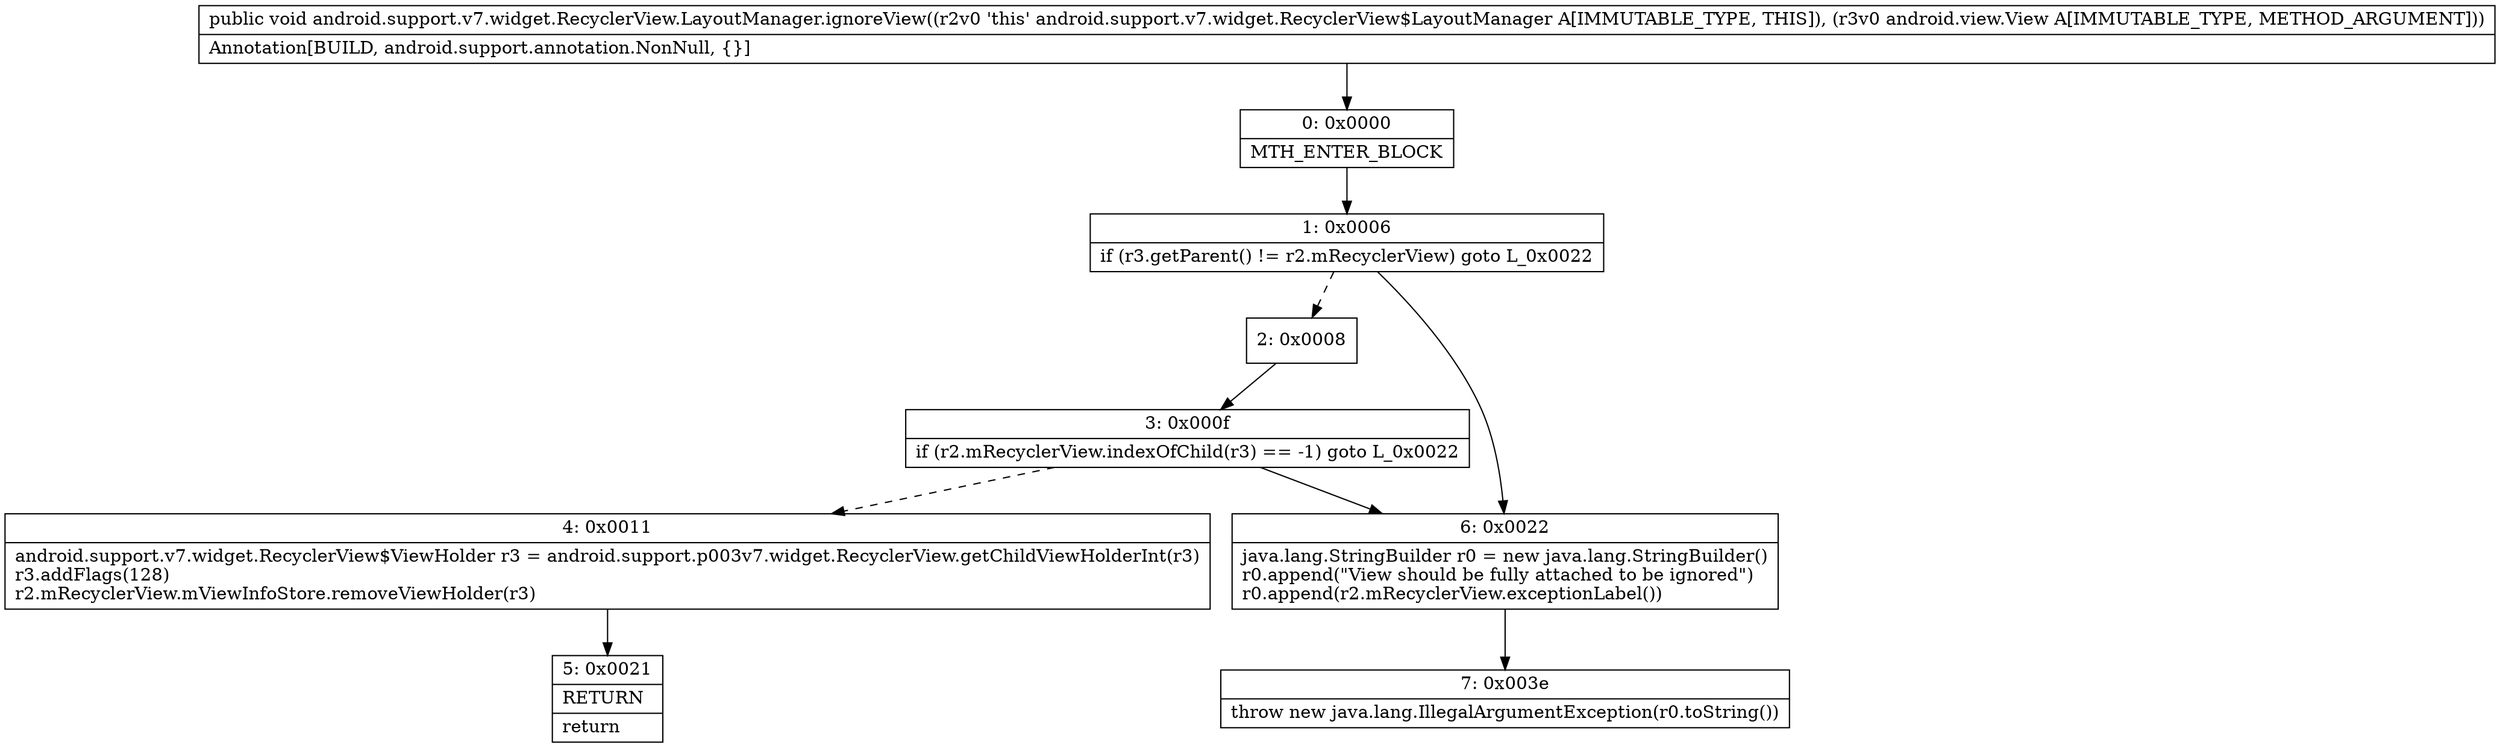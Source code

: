 digraph "CFG forandroid.support.v7.widget.RecyclerView.LayoutManager.ignoreView(Landroid\/view\/View;)V" {
Node_0 [shape=record,label="{0\:\ 0x0000|MTH_ENTER_BLOCK\l}"];
Node_1 [shape=record,label="{1\:\ 0x0006|if (r3.getParent() != r2.mRecyclerView) goto L_0x0022\l}"];
Node_2 [shape=record,label="{2\:\ 0x0008}"];
Node_3 [shape=record,label="{3\:\ 0x000f|if (r2.mRecyclerView.indexOfChild(r3) == \-1) goto L_0x0022\l}"];
Node_4 [shape=record,label="{4\:\ 0x0011|android.support.v7.widget.RecyclerView$ViewHolder r3 = android.support.p003v7.widget.RecyclerView.getChildViewHolderInt(r3)\lr3.addFlags(128)\lr2.mRecyclerView.mViewInfoStore.removeViewHolder(r3)\l}"];
Node_5 [shape=record,label="{5\:\ 0x0021|RETURN\l|return\l}"];
Node_6 [shape=record,label="{6\:\ 0x0022|java.lang.StringBuilder r0 = new java.lang.StringBuilder()\lr0.append(\"View should be fully attached to be ignored\")\lr0.append(r2.mRecyclerView.exceptionLabel())\l}"];
Node_7 [shape=record,label="{7\:\ 0x003e|throw new java.lang.IllegalArgumentException(r0.toString())\l}"];
MethodNode[shape=record,label="{public void android.support.v7.widget.RecyclerView.LayoutManager.ignoreView((r2v0 'this' android.support.v7.widget.RecyclerView$LayoutManager A[IMMUTABLE_TYPE, THIS]), (r3v0 android.view.View A[IMMUTABLE_TYPE, METHOD_ARGUMENT]))  | Annotation[BUILD, android.support.annotation.NonNull, \{\}]\l}"];
MethodNode -> Node_0;
Node_0 -> Node_1;
Node_1 -> Node_2[style=dashed];
Node_1 -> Node_6;
Node_2 -> Node_3;
Node_3 -> Node_4[style=dashed];
Node_3 -> Node_6;
Node_4 -> Node_5;
Node_6 -> Node_7;
}

